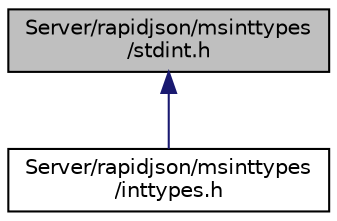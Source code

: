 digraph "Server/rapidjson/msinttypes/stdint.h"
{
 // INTERACTIVE_SVG=YES
 // LATEX_PDF_SIZE
  edge [fontname="Helvetica",fontsize="10",labelfontname="Helvetica",labelfontsize="10"];
  node [fontname="Helvetica",fontsize="10",shape=record];
  Node3 [label="Server/rapidjson/msinttypes\l/stdint.h",height=0.2,width=0.4,color="black", fillcolor="grey75", style="filled", fontcolor="black",tooltip=" "];
  Node3 -> Node4 [dir="back",color="midnightblue",fontsize="10",style="solid",fontname="Helvetica"];
  Node4 [label="Server/rapidjson/msinttypes\l/inttypes.h",height=0.2,width=0.4,color="black", fillcolor="white", style="filled",URL="$inttypes_8h.html",tooltip=" "];
}
